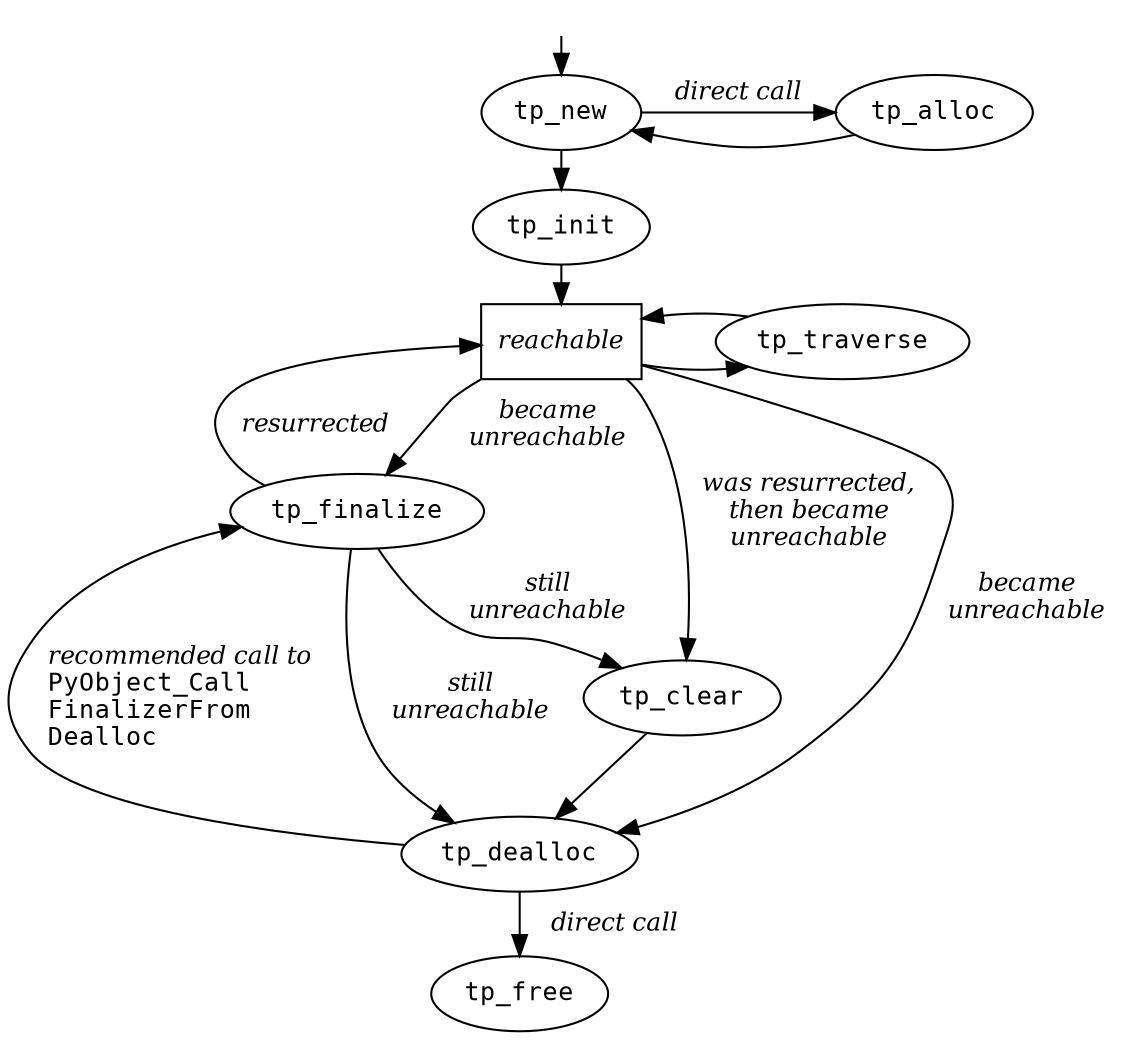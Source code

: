 digraph "Life Events" {
   graph [
     fontname="svg"
     fontsize=12.0
     id="life_events_graph"
     layout="dot"
     ranksep=0.25
     stylesheet="lifecycle.dot.css"
   ]
   node [
     fontname="Courier"
     fontsize=12.0
   ]
   edge [
     fontname="Times-Italic"
     fontsize=12.0
   ]

   "start" [fontname="Times-Italic" shape=plain label=<  start  > style=invis]
   {
     rank="same"
     "tp_new" [href="typeobj.html#c.PyTypeObject.tp_new" target="_top"]
     "tp_alloc" [href="typeobj.html#c.PyTypeObject.tp_alloc" target="_top"]
   }
   "tp_init" [href="typeobj.html#c.PyTypeObject.tp_init" target="_top"]
   {
     rank="same"
     "reachable" [fontname="Times-Italic" shape=box]
     "tp_traverse" [
       href="typeobj.html#c.PyTypeObject.tp_traverse"
       target="_top"
     ]
   }
   "tp_finalize" [href="typeobj.html#c.PyTypeObject.tp_finalize" target="_top"]
   "tp_clear" [href="typeobj.html#c.PyTypeObject.tp_clear" target="_top"]
   "tp_dealloc" [
     href="typeobj.html#c.PyTypeObject.tp_dealloc"
     ordering="in"
     target="_top"
   ]
   "tp_free" [href="typeobj.html#c.PyTypeObject.tp_free" target="_top"]

   "start" -> "tp_new"
   "tp_new" -> "tp_alloc" [label=<  direct call  >]
   "tp_alloc" -> "tp_new" [label=<    >]
   "tp_new" -> "tp_init"
   "tp_init" -> "reachable"
   "reachable" -> "tp_traverse"
   "tp_traverse" -> "reachable"
   "reachable" -> "tp_clear" [
     label=<  was resurrected,  <br/>  then became  <br/>  unreachable  >
   ]
   "reachable" -> "tp_finalize" [dir="back" label=<  resurrected  >]
   "reachable" -> "tp_finalize" [label=<  became  <br/>  unreachable  >]
   "tp_finalize" -> "tp_clear" [label=<  still  <br/>  unreachable  >]
   "tp_finalize" -> "tp_dealloc" [
     dir="back"
     href="lifecycle.html#c.PyObject_CallFinalizerFromDealloc"
     label=<
       <table border="0" cellborder="0" cellpadding="0" cellspacing="0">
         <tr>
           <td rowspan="4">  </td>
           <td align="left">recommended call to</td>
         </tr>
         <tr>
           <td align="left"><font face="Courier">PyObject_Call</font></td>
         </tr>
         <tr>
           <td align="left"><font face="Courier">FinalizerFrom</font></td>
         </tr>
         <tr><td align="left"><font face="Courier">Dealloc</font></td></tr>
       </table>
     >
     target="_top"
   ]
   "tp_finalize" -> "tp_dealloc" [label=<  still  <br/>  unreachable  >]
   "tp_clear" -> "tp_dealloc" [label=<    >]
   "reachable" -> "tp_dealloc" [label=<  became  <br/>  unreachable  >]
   "tp_dealloc" -> "tp_free" [label=<    direct call  >]
}
